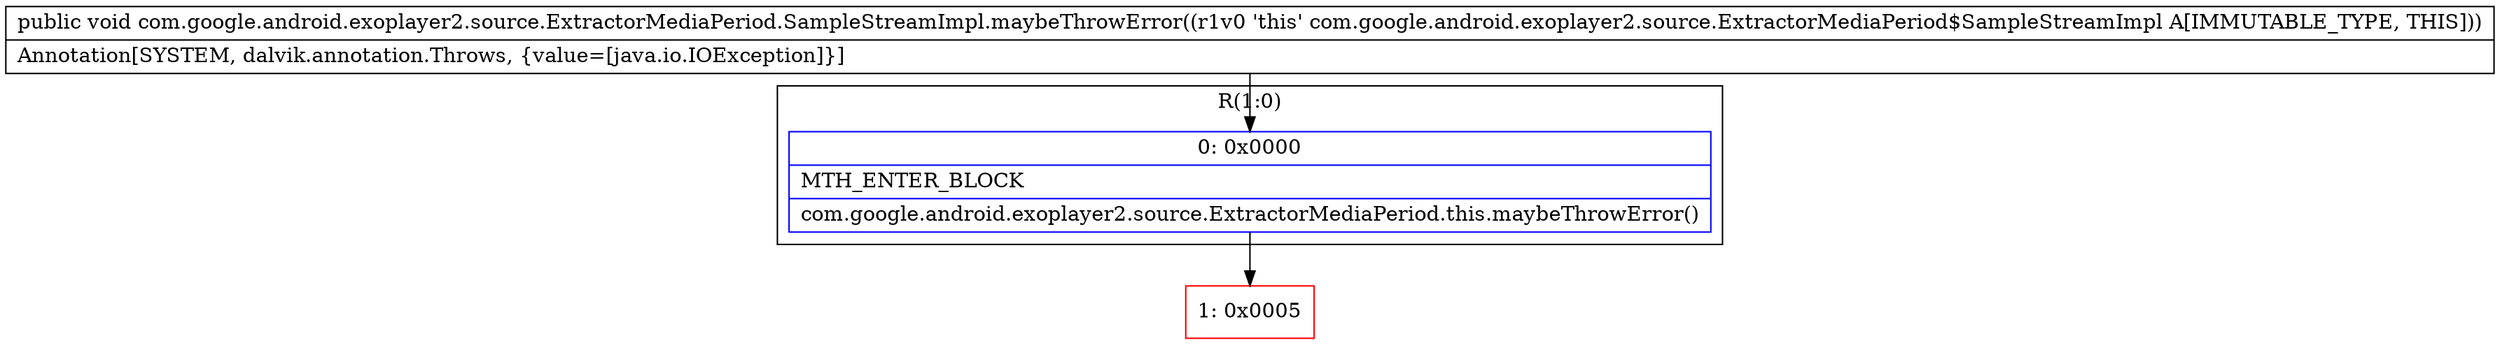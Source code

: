 digraph "CFG forcom.google.android.exoplayer2.source.ExtractorMediaPeriod.SampleStreamImpl.maybeThrowError()V" {
subgraph cluster_Region_582255311 {
label = "R(1:0)";
node [shape=record,color=blue];
Node_0 [shape=record,label="{0\:\ 0x0000|MTH_ENTER_BLOCK\l|com.google.android.exoplayer2.source.ExtractorMediaPeriod.this.maybeThrowError()\l}"];
}
Node_1 [shape=record,color=red,label="{1\:\ 0x0005}"];
MethodNode[shape=record,label="{public void com.google.android.exoplayer2.source.ExtractorMediaPeriod.SampleStreamImpl.maybeThrowError((r1v0 'this' com.google.android.exoplayer2.source.ExtractorMediaPeriod$SampleStreamImpl A[IMMUTABLE_TYPE, THIS]))  | Annotation[SYSTEM, dalvik.annotation.Throws, \{value=[java.io.IOException]\}]\l}"];
MethodNode -> Node_0;
Node_0 -> Node_1;
}

